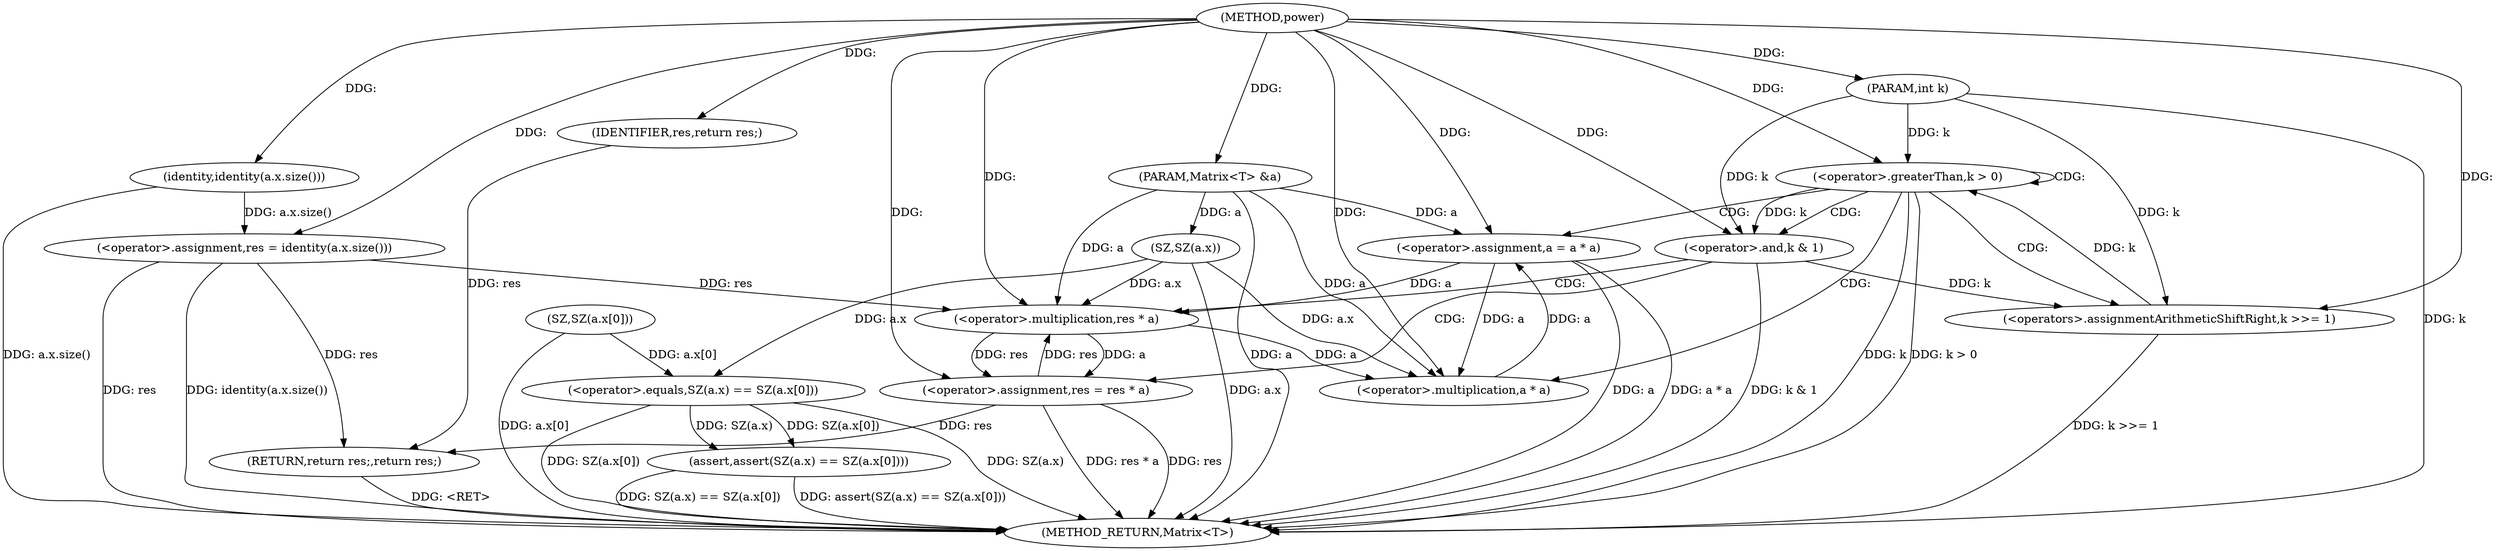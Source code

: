 digraph "power" {  
"1001019" [label = "(METHOD,power)" ]
"1001064" [label = "(METHOD_RETURN,Matrix<T>)" ]
"1001020" [label = "(PARAM,Matrix<T> &a)" ]
"1001021" [label = "(PARAM,int k)" ]
"1001023" [label = "(assert,assert(SZ(a.x) == SZ(a.x[0])))" ]
"1001036" [label = "(<operator>.assignment,res = identity(a.x.size()))" ]
"1001062" [label = "(RETURN,return res;,return res;)" ]
"1001041" [label = "(<operator>.greaterThan,k > 0)" ]
"1001063" [label = "(IDENTIFIER,res,return res;)" ]
"1001024" [label = "(<operator>.equals,SZ(a.x) == SZ(a.x[0]))" ]
"1001038" [label = "(identity,identity(a.x.size()))" ]
"1001054" [label = "(<operator>.assignment,a = a * a)" ]
"1001059" [label = "(<operators>.assignmentArithmeticShiftRight,k >>= 1)" ]
"1001025" [label = "(SZ,SZ(a.x))" ]
"1001029" [label = "(SZ,SZ(a.x[0]))" ]
"1001046" [label = "(<operator>.and,k & 1)" ]
"1001049" [label = "(<operator>.assignment,res = res * a)" ]
"1001056" [label = "(<operator>.multiplication,a * a)" ]
"1001051" [label = "(<operator>.multiplication,res * a)" ]
  "1001020" -> "1001064"  [ label = "DDG: a"] 
  "1001021" -> "1001064"  [ label = "DDG: k"] 
  "1001025" -> "1001064"  [ label = "DDG: a.x"] 
  "1001024" -> "1001064"  [ label = "DDG: SZ(a.x)"] 
  "1001029" -> "1001064"  [ label = "DDG: a.x[0]"] 
  "1001024" -> "1001064"  [ label = "DDG: SZ(a.x[0])"] 
  "1001023" -> "1001064"  [ label = "DDG: SZ(a.x) == SZ(a.x[0])"] 
  "1001023" -> "1001064"  [ label = "DDG: assert(SZ(a.x) == SZ(a.x[0]))"] 
  "1001036" -> "1001064"  [ label = "DDG: res"] 
  "1001038" -> "1001064"  [ label = "DDG: a.x.size()"] 
  "1001036" -> "1001064"  [ label = "DDG: identity(a.x.size())"] 
  "1001041" -> "1001064"  [ label = "DDG: k"] 
  "1001041" -> "1001064"  [ label = "DDG: k > 0"] 
  "1001046" -> "1001064"  [ label = "DDG: k & 1"] 
  "1001049" -> "1001064"  [ label = "DDG: res"] 
  "1001049" -> "1001064"  [ label = "DDG: res * a"] 
  "1001054" -> "1001064"  [ label = "DDG: a"] 
  "1001054" -> "1001064"  [ label = "DDG: a * a"] 
  "1001059" -> "1001064"  [ label = "DDG: k >>= 1"] 
  "1001062" -> "1001064"  [ label = "DDG: <RET>"] 
  "1001019" -> "1001020"  [ label = "DDG: "] 
  "1001019" -> "1001021"  [ label = "DDG: "] 
  "1001038" -> "1001036"  [ label = "DDG: a.x.size()"] 
  "1001063" -> "1001062"  [ label = "DDG: res"] 
  "1001036" -> "1001062"  [ label = "DDG: res"] 
  "1001049" -> "1001062"  [ label = "DDG: res"] 
  "1001024" -> "1001023"  [ label = "DDG: SZ(a.x[0])"] 
  "1001024" -> "1001023"  [ label = "DDG: SZ(a.x)"] 
  "1001019" -> "1001036"  [ label = "DDG: "] 
  "1001019" -> "1001063"  [ label = "DDG: "] 
  "1001025" -> "1001024"  [ label = "DDG: a.x"] 
  "1001029" -> "1001024"  [ label = "DDG: a.x[0]"] 
  "1001019" -> "1001038"  [ label = "DDG: "] 
  "1001059" -> "1001041"  [ label = "DDG: k"] 
  "1001021" -> "1001041"  [ label = "DDG: k"] 
  "1001019" -> "1001041"  [ label = "DDG: "] 
  "1001056" -> "1001054"  [ label = "DDG: a"] 
  "1001020" -> "1001025"  [ label = "DDG: a"] 
  "1001051" -> "1001049"  [ label = "DDG: res"] 
  "1001051" -> "1001049"  [ label = "DDG: a"] 
  "1001020" -> "1001054"  [ label = "DDG: a"] 
  "1001019" -> "1001054"  [ label = "DDG: "] 
  "1001046" -> "1001059"  [ label = "DDG: k"] 
  "1001021" -> "1001059"  [ label = "DDG: k"] 
  "1001019" -> "1001059"  [ label = "DDG: "] 
  "1001041" -> "1001046"  [ label = "DDG: k"] 
  "1001021" -> "1001046"  [ label = "DDG: k"] 
  "1001019" -> "1001046"  [ label = "DDG: "] 
  "1001019" -> "1001049"  [ label = "DDG: "] 
  "1001025" -> "1001056"  [ label = "DDG: a.x"] 
  "1001051" -> "1001056"  [ label = "DDG: a"] 
  "1001054" -> "1001056"  [ label = "DDG: a"] 
  "1001020" -> "1001056"  [ label = "DDG: a"] 
  "1001019" -> "1001056"  [ label = "DDG: "] 
  "1001036" -> "1001051"  [ label = "DDG: res"] 
  "1001049" -> "1001051"  [ label = "DDG: res"] 
  "1001019" -> "1001051"  [ label = "DDG: "] 
  "1001025" -> "1001051"  [ label = "DDG: a.x"] 
  "1001054" -> "1001051"  [ label = "DDG: a"] 
  "1001020" -> "1001051"  [ label = "DDG: a"] 
  "1001041" -> "1001056"  [ label = "CDG: "] 
  "1001041" -> "1001054"  [ label = "CDG: "] 
  "1001041" -> "1001059"  [ label = "CDG: "] 
  "1001041" -> "1001041"  [ label = "CDG: "] 
  "1001041" -> "1001046"  [ label = "CDG: "] 
  "1001046" -> "1001049"  [ label = "CDG: "] 
  "1001046" -> "1001051"  [ label = "CDG: "] 
}

